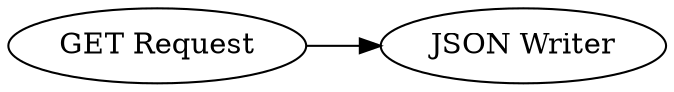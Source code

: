 digraph {
	"-4369810633406066574_28" [label="GET Request"]
	"-4369810633406066574_29" [label="JSON Writer"]
	"-4369810633406066574_28" -> "-4369810633406066574_29"
	rankdir=LR
}
